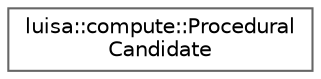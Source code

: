 digraph "类继承关系图"
{
 // LATEX_PDF_SIZE
  bgcolor="transparent";
  edge [fontname=Helvetica,fontsize=10,labelfontname=Helvetica,labelfontsize=10];
  node [fontname=Helvetica,fontsize=10,shape=box,height=0.2,width=0.4];
  rankdir="LR";
  Node0 [id="Node000000",label="luisa::compute::Procedural\lCandidate",height=0.2,width=0.4,color="grey40", fillcolor="white", style="filled",URL="$classluisa_1_1compute_1_1_procedural_candidate.html",tooltip=" "];
}
